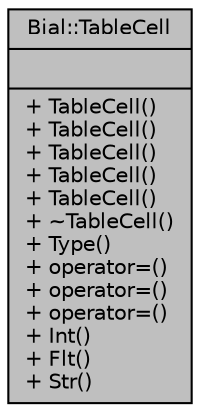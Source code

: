 digraph "Bial::TableCell"
{
  edge [fontname="Helvetica",fontsize="10",labelfontname="Helvetica",labelfontsize="10"];
  node [fontname="Helvetica",fontsize="10",shape=record];
  Node1 [label="{Bial::TableCell\n||+ TableCell()\l+ TableCell()\l+ TableCell()\l+ TableCell()\l+ TableCell()\l+ ~TableCell()\l+ Type()\l+ operator=()\l+ operator=()\l+ operator=()\l+ Int()\l+ Flt()\l+ Str()\l}",height=0.2,width=0.4,color="black", fillcolor="grey75", style="filled", fontcolor="black"];
}
